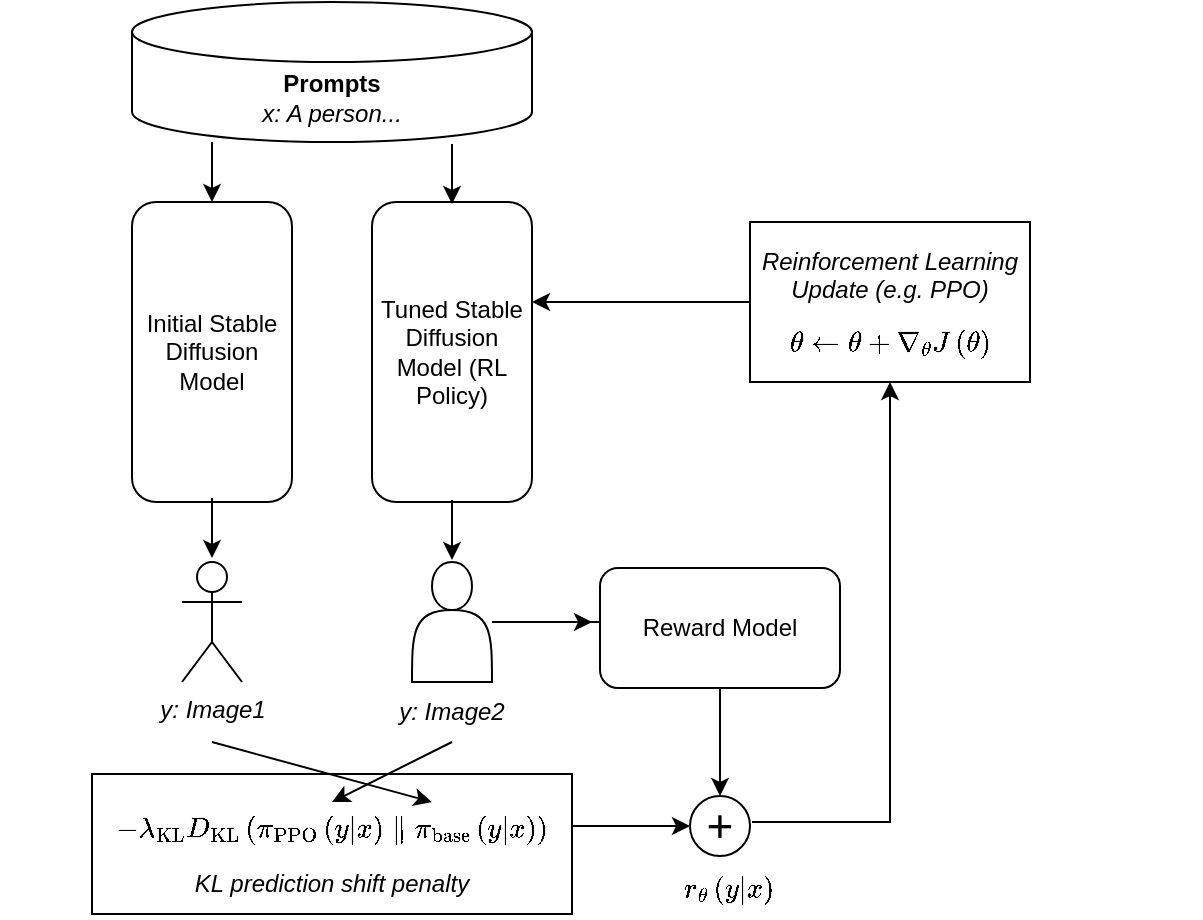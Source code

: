 <mxfile version="20.8.1" type="device"><diagram id="omBWNmyrglmokxKwtkTa" name="Page-1"><mxGraphModel dx="1434" dy="747" grid="1" gridSize="10" guides="1" tooltips="1" connect="1" arrows="1" fold="1" page="1" pageScale="1" pageWidth="827" pageHeight="1169" math="1" shadow="0"><root><mxCell id="0"/><mxCell id="1" parent="0"/><mxCell id="vJiYlsH3xxHBeIar-qxD-4" value="&lt;div&gt;$$-\lambda_{\text{KL}}D_{\text{KL}}\left(\pi_{\text{PPO}}\left(y\vert x\right)\parallel\pi_{\text{base}}\left(y\vert x\right)\right)$$&lt;/div&gt;&lt;div&gt;&lt;i&gt;KL prediction shift penalty&lt;/i&gt;&lt;br&gt;&lt;/div&gt;" style="rounded=0;whiteSpace=wrap;html=1;" parent="1" vertex="1"><mxGeometry x="40" y="416" width="240" height="70" as="geometry"/></mxCell><mxCell id="vJiYlsH3xxHBeIar-qxD-5" value="Initial Stable Diffusion Model" style="rounded=1;whiteSpace=wrap;html=1;" parent="1" vertex="1"><mxGeometry x="60" y="130" width="80" height="150" as="geometry"/></mxCell><mxCell id="vJiYlsH3xxHBeIar-qxD-6" value="&lt;div&gt;&lt;b&gt;Prompts&lt;/b&gt;&lt;/div&gt;&lt;div&gt;&lt;i&gt;x: A person...&lt;/i&gt;&lt;br&gt;&lt;/div&gt;" style="shape=cylinder3;whiteSpace=wrap;html=1;boundedLbl=1;backgroundOutline=1;size=15;rounded=0;" parent="1" vertex="1"><mxGeometry x="60" y="30" width="200" height="70" as="geometry"/></mxCell><mxCell id="vJiYlsH3xxHBeIar-qxD-8" value="" style="endArrow=classic;html=1;rounded=0;" parent="1" target="vJiYlsH3xxHBeIar-qxD-5" edge="1"><mxGeometry width="50" height="50" relative="1" as="geometry"><mxPoint x="100" y="100" as="sourcePoint"/><mxPoint x="150" y="50" as="targetPoint"/></mxGeometry></mxCell><mxCell id="vJiYlsH3xxHBeIar-qxD-9" value="Tuned Stable Diffusion Model (RL Policy)" style="rounded=1;whiteSpace=wrap;html=1;" parent="1" vertex="1"><mxGeometry x="180" y="130" width="80" height="150" as="geometry"/></mxCell><mxCell id="vJiYlsH3xxHBeIar-qxD-10" value="" style="endArrow=classic;html=1;rounded=0;" parent="1" edge="1"><mxGeometry width="50" height="50" relative="1" as="geometry"><mxPoint x="220" y="101" as="sourcePoint"/><mxPoint x="220" y="131" as="targetPoint"/></mxGeometry></mxCell><mxCell id="vJiYlsH3xxHBeIar-qxD-12" value="" style="endArrow=classic;html=1;rounded=0;" parent="1" edge="1"><mxGeometry width="50" height="50" relative="1" as="geometry"><mxPoint x="100" y="278" as="sourcePoint"/><mxPoint x="100" y="308" as="targetPoint"/></mxGeometry></mxCell><mxCell id="vJiYlsH3xxHBeIar-qxD-13" value="" style="endArrow=classic;html=1;rounded=0;" parent="1" edge="1"><mxGeometry width="50" height="50" relative="1" as="geometry"><mxPoint x="220" y="279" as="sourcePoint"/><mxPoint x="220" y="309" as="targetPoint"/></mxGeometry></mxCell><mxCell id="vJiYlsH3xxHBeIar-qxD-16" value="&lt;i&gt;y: Image1&lt;/i&gt;" style="shape=umlActor;verticalLabelPosition=bottom;verticalAlign=top;html=1;outlineConnect=0;rounded=0;" parent="1" vertex="1"><mxGeometry x="85" y="310" width="30" height="60" as="geometry"/></mxCell><mxCell id="vJiYlsH3xxHBeIar-qxD-19" value="" style="shape=actor;whiteSpace=wrap;html=1;rounded=0;" parent="1" vertex="1"><mxGeometry x="200" y="310" width="40" height="60" as="geometry"/></mxCell><mxCell id="vJiYlsH3xxHBeIar-qxD-20" value="&lt;div&gt;&lt;i&gt;y: Image2&lt;/i&gt;&lt;/div&gt;" style="text;html=1;strokeColor=none;fillColor=none;align=center;verticalAlign=middle;whiteSpace=wrap;rounded=0;" parent="1" vertex="1"><mxGeometry x="190" y="370" width="60" height="30" as="geometry"/></mxCell><mxCell id="vJiYlsH3xxHBeIar-qxD-24" value="" style="endArrow=classic;html=1;rounded=0;entryX=0.708;entryY=0.2;entryDx=0;entryDy=0;entryPerimeter=0;" parent="1" target="vJiYlsH3xxHBeIar-qxD-4" edge="1"><mxGeometry width="50" height="50" relative="1" as="geometry"><mxPoint x="100" y="400" as="sourcePoint"/><mxPoint x="230" y="430" as="targetPoint"/></mxGeometry></mxCell><mxCell id="vJiYlsH3xxHBeIar-qxD-27" value="" style="endArrow=classic;html=1;rounded=0;exitX=0.5;exitY=1;exitDx=0;exitDy=0;" parent="1" source="vJiYlsH3xxHBeIar-qxD-20" edge="1"><mxGeometry width="50" height="50" relative="1" as="geometry"><mxPoint x="270" y="400" as="sourcePoint"/><mxPoint x="160" y="430" as="targetPoint"/></mxGeometry></mxCell><mxCell id="vJiYlsH3xxHBeIar-qxD-28" value="" style="endArrow=classic;html=1;rounded=0;" parent="1" edge="1"><mxGeometry width="50" height="50" relative="1" as="geometry"><mxPoint x="240" y="340" as="sourcePoint"/><mxPoint x="320" y="340" as="targetPoint"/></mxGeometry></mxCell><mxCell id="vJiYlsH3xxHBeIar-qxD-32" value="" style="edgeStyle=orthogonalEdgeStyle;rounded=0;orthogonalLoop=1;jettySize=auto;html=1;" parent="1" source="vJiYlsH3xxHBeIar-qxD-29" target="vJiYlsH3xxHBeIar-qxD-31" edge="1"><mxGeometry relative="1" as="geometry"/></mxCell><mxCell id="vJiYlsH3xxHBeIar-qxD-29" value="Reward Model" style="rounded=1;whiteSpace=wrap;html=1;" parent="1" vertex="1"><mxGeometry x="294" y="313" width="120" height="60" as="geometry"/></mxCell><mxCell id="vJiYlsH3xxHBeIar-qxD-31" value="&lt;font style=&quot;font-size: 23px;&quot;&gt;+&lt;/font&gt;" style="ellipse;whiteSpace=wrap;html=1;rounded=1;" parent="1" vertex="1"><mxGeometry x="339" y="427" width="30" height="30" as="geometry"/></mxCell><mxCell id="vJiYlsH3xxHBeIar-qxD-33" value="" style="endArrow=classic;html=1;rounded=0;fontSize=23;entryX=0;entryY=0.5;entryDx=0;entryDy=0;" parent="1" target="vJiYlsH3xxHBeIar-qxD-31" edge="1"><mxGeometry width="50" height="50" relative="1" as="geometry"><mxPoint x="280" y="442" as="sourcePoint"/><mxPoint x="304" y="393" as="targetPoint"/></mxGeometry></mxCell><mxCell id="vJiYlsH3xxHBeIar-qxD-37" value="" style="endArrow=classic;html=1;rounded=0;" parent="1" edge="1"><mxGeometry width="50" height="50" relative="1" as="geometry"><mxPoint x="240" y="340" as="sourcePoint"/><mxPoint x="290" y="340" as="targetPoint"/></mxGeometry></mxCell><mxCell id="vJiYlsH3xxHBeIar-qxD-46" value="" style="edgeStyle=orthogonalEdgeStyle;rounded=0;orthogonalLoop=1;jettySize=auto;html=1;fontSize=12;" parent="1" target="vJiYlsH3xxHBeIar-qxD-44" edge="1"><mxGeometry relative="1" as="geometry"><mxPoint x="370" y="440" as="sourcePoint"/><Array as="points"><mxPoint x="439" y="440"/></Array></mxGeometry></mxCell><mxCell id="vJiYlsH3xxHBeIar-qxD-50" value="" style="edgeStyle=orthogonalEdgeStyle;rounded=0;orthogonalLoop=1;jettySize=auto;html=1;fontSize=12;" parent="1" source="vJiYlsH3xxHBeIar-qxD-44" target="vJiYlsH3xxHBeIar-qxD-9" edge="1"><mxGeometry relative="1" as="geometry"><Array as="points"><mxPoint x="290" y="180"/><mxPoint x="290" y="180"/></Array></mxGeometry></mxCell><mxCell id="vJiYlsH3xxHBeIar-qxD-44" value="&lt;p style=&quot;line-height: 120%; font-size: 12px;&quot;&gt;&lt;/p&gt;&lt;div style=&quot;font-size: 12px;&quot;&gt;&lt;font style=&quot;font-size: 12px;&quot;&gt;&lt;i style=&quot;font-size: 12px;&quot;&gt;Reinforcement Learning Update (e.g. PPO)&lt;/i&gt;&lt;br style=&quot;font-size: 12px;&quot;&gt;&lt;/font&gt;&lt;/div&gt;&lt;div style=&quot;font-size: 12px;&quot;&gt;&lt;font style=&quot;font-size: 12px;&quot;&gt;$$\theta\leftarrow\theta+\nabla_{\theta}J\left(\theta\right)$$&lt;/font&gt;&lt;/div&gt;&lt;p style=&quot;font-size: 12px;&quot;&gt;&lt;/p&gt;" style="rounded=0;whiteSpace=wrap;html=1;fontSize=12;" parent="1" vertex="1"><mxGeometry x="369" y="140" width="140" height="80" as="geometry"/></mxCell><mxCell id="7dg8bW2ehMZ0hbhy0vdp-1" value="$$r_{\theta}\left(y\vert x\right)$$" style="text;html=1;strokeColor=none;fillColor=none;align=center;verticalAlign=middle;whiteSpace=wrap;rounded=0;" vertex="1" parent="1"><mxGeometry x="331" y="464" width="55" height="19" as="geometry"/></mxCell></root></mxGraphModel></diagram></mxfile>